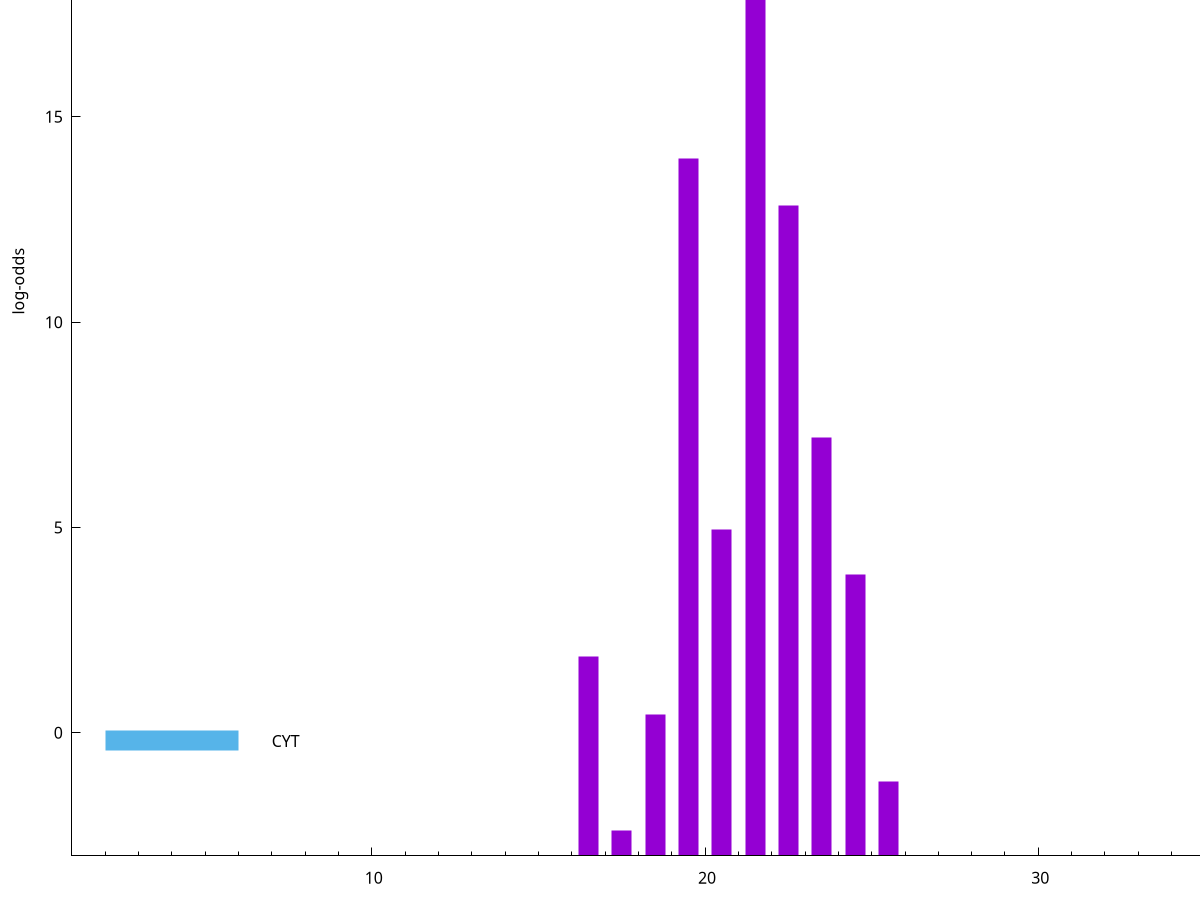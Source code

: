 set title "LipoP predictions for SRR5666607.gff"
set size 2., 1.4
set xrange [1:70] 
set mxtics 10
set yrange [-3:25]
set y2range [0:28]
set ylabel "log-odds"
set term postscript eps color solid "Helvetica" 30
set output "SRR5666607.gff2.eps"
set arrow from 2,20.9184 to 6,20.9184 nohead lt 1 lw 20
set label "SpI" at 7,20.9184
set arrow from 2,-0.200913 to 6,-0.200913 nohead lt 3 lw 20
set label "CYT" at 7,-0.200913
set arrow from 2,20.9184 to 6,20.9184 nohead lt 1 lw 20
set label "SpI" at 7,20.9184
# NOTE: The scores below are the log-odds scores with the threshold
# NOTE: subtracted (a hack to make gnuplot make the histogram all
# NOTE: look nice).
plot "-" axes x1y2 title "" with impulses lt 1 lw 20
21.500000 23.901100
19.500000 16.975800
22.500000 15.832000
23.500000 10.193860
20.500000 7.939160
24.500000 6.855480
16.500000 4.852740
18.500000 3.450834
25.500000 1.818750
17.500000 0.630670
e
exit
